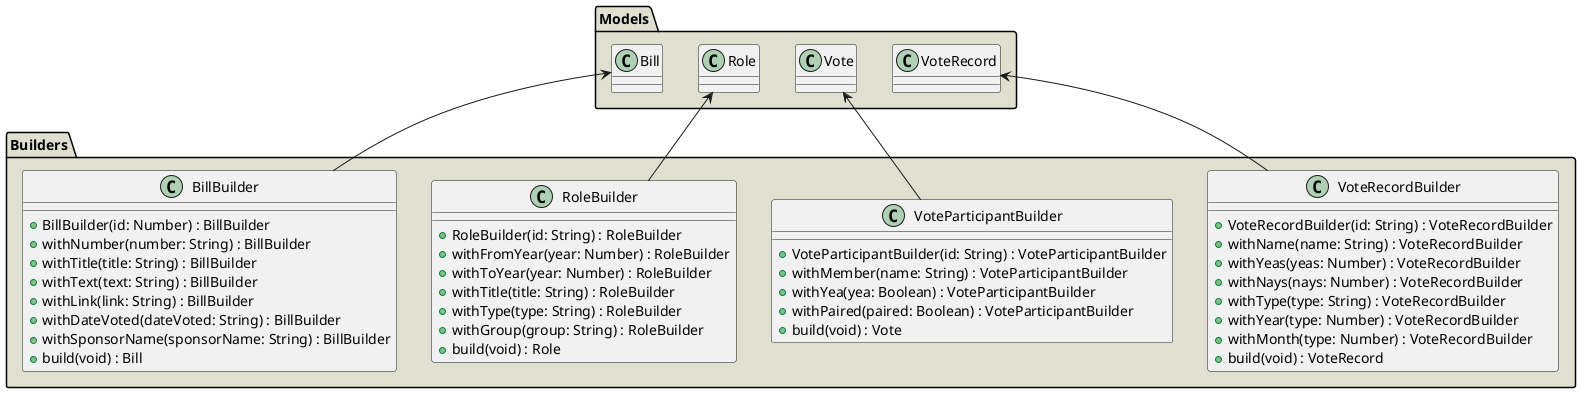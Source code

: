 @startuml
package Models #e0e0d1 {
    class Bill
    class Role
    class Vote
    class VoteRecord
}

package Builders #e0e0d1 {
    class BillBuilder {
        + BillBuilder(id: Number) : BillBuilder
        + withNumber(number: String) : BillBuilder
        + withTitle(title: String) : BillBuilder
        + withText(text: String) : BillBuilder
        + withLink(link: String) : BillBuilder
        + withDateVoted(dateVoted: String) : BillBuilder
        + withSponsorName(sponsorName: String) : BillBuilder
        + build(void) : Bill
    }
    class RoleBuilder {
        + RoleBuilder(id: String) : RoleBuilder
        + withFromYear(year: Number) : RoleBuilder
        + withToYear(year: Number) : RoleBuilder
        + withTitle(title: String) : RoleBuilder
        + withType(type: String) : RoleBuilder
        + withGroup(group: String) : RoleBuilder
        + build(void) : Role
    }
    class VoteParticipantBuilder {
        + VoteParticipantBuilder(id: String) : VoteParticipantBuilder
        + withMember(name: String) : VoteParticipantBuilder
        + withYea(yea: Boolean) : VoteParticipantBuilder
        + withPaired(paired: Boolean) : VoteParticipantBuilder
        + build(void) : Vote
    }
    class VoteRecordBuilder {
        + VoteRecordBuilder(id: String) : VoteRecordBuilder
        + withName(name: String) : VoteRecordBuilder
        + withYeas(yeas: Number) : VoteRecordBuilder
        + withNays(nays: Number) : VoteRecordBuilder
        + withType(type: String) : VoteRecordBuilder
        + withYear(type: Number) : VoteRecordBuilder
        + withMonth(type: Number) : VoteRecordBuilder
        + build(void) : VoteRecord
    }
}

BillBuilder -up-> Bill
RoleBuilder -up-> Role
VoteParticipantBuilder -up-> Vote
VoteRecordBuilder -up-> VoteRecord

@enduml